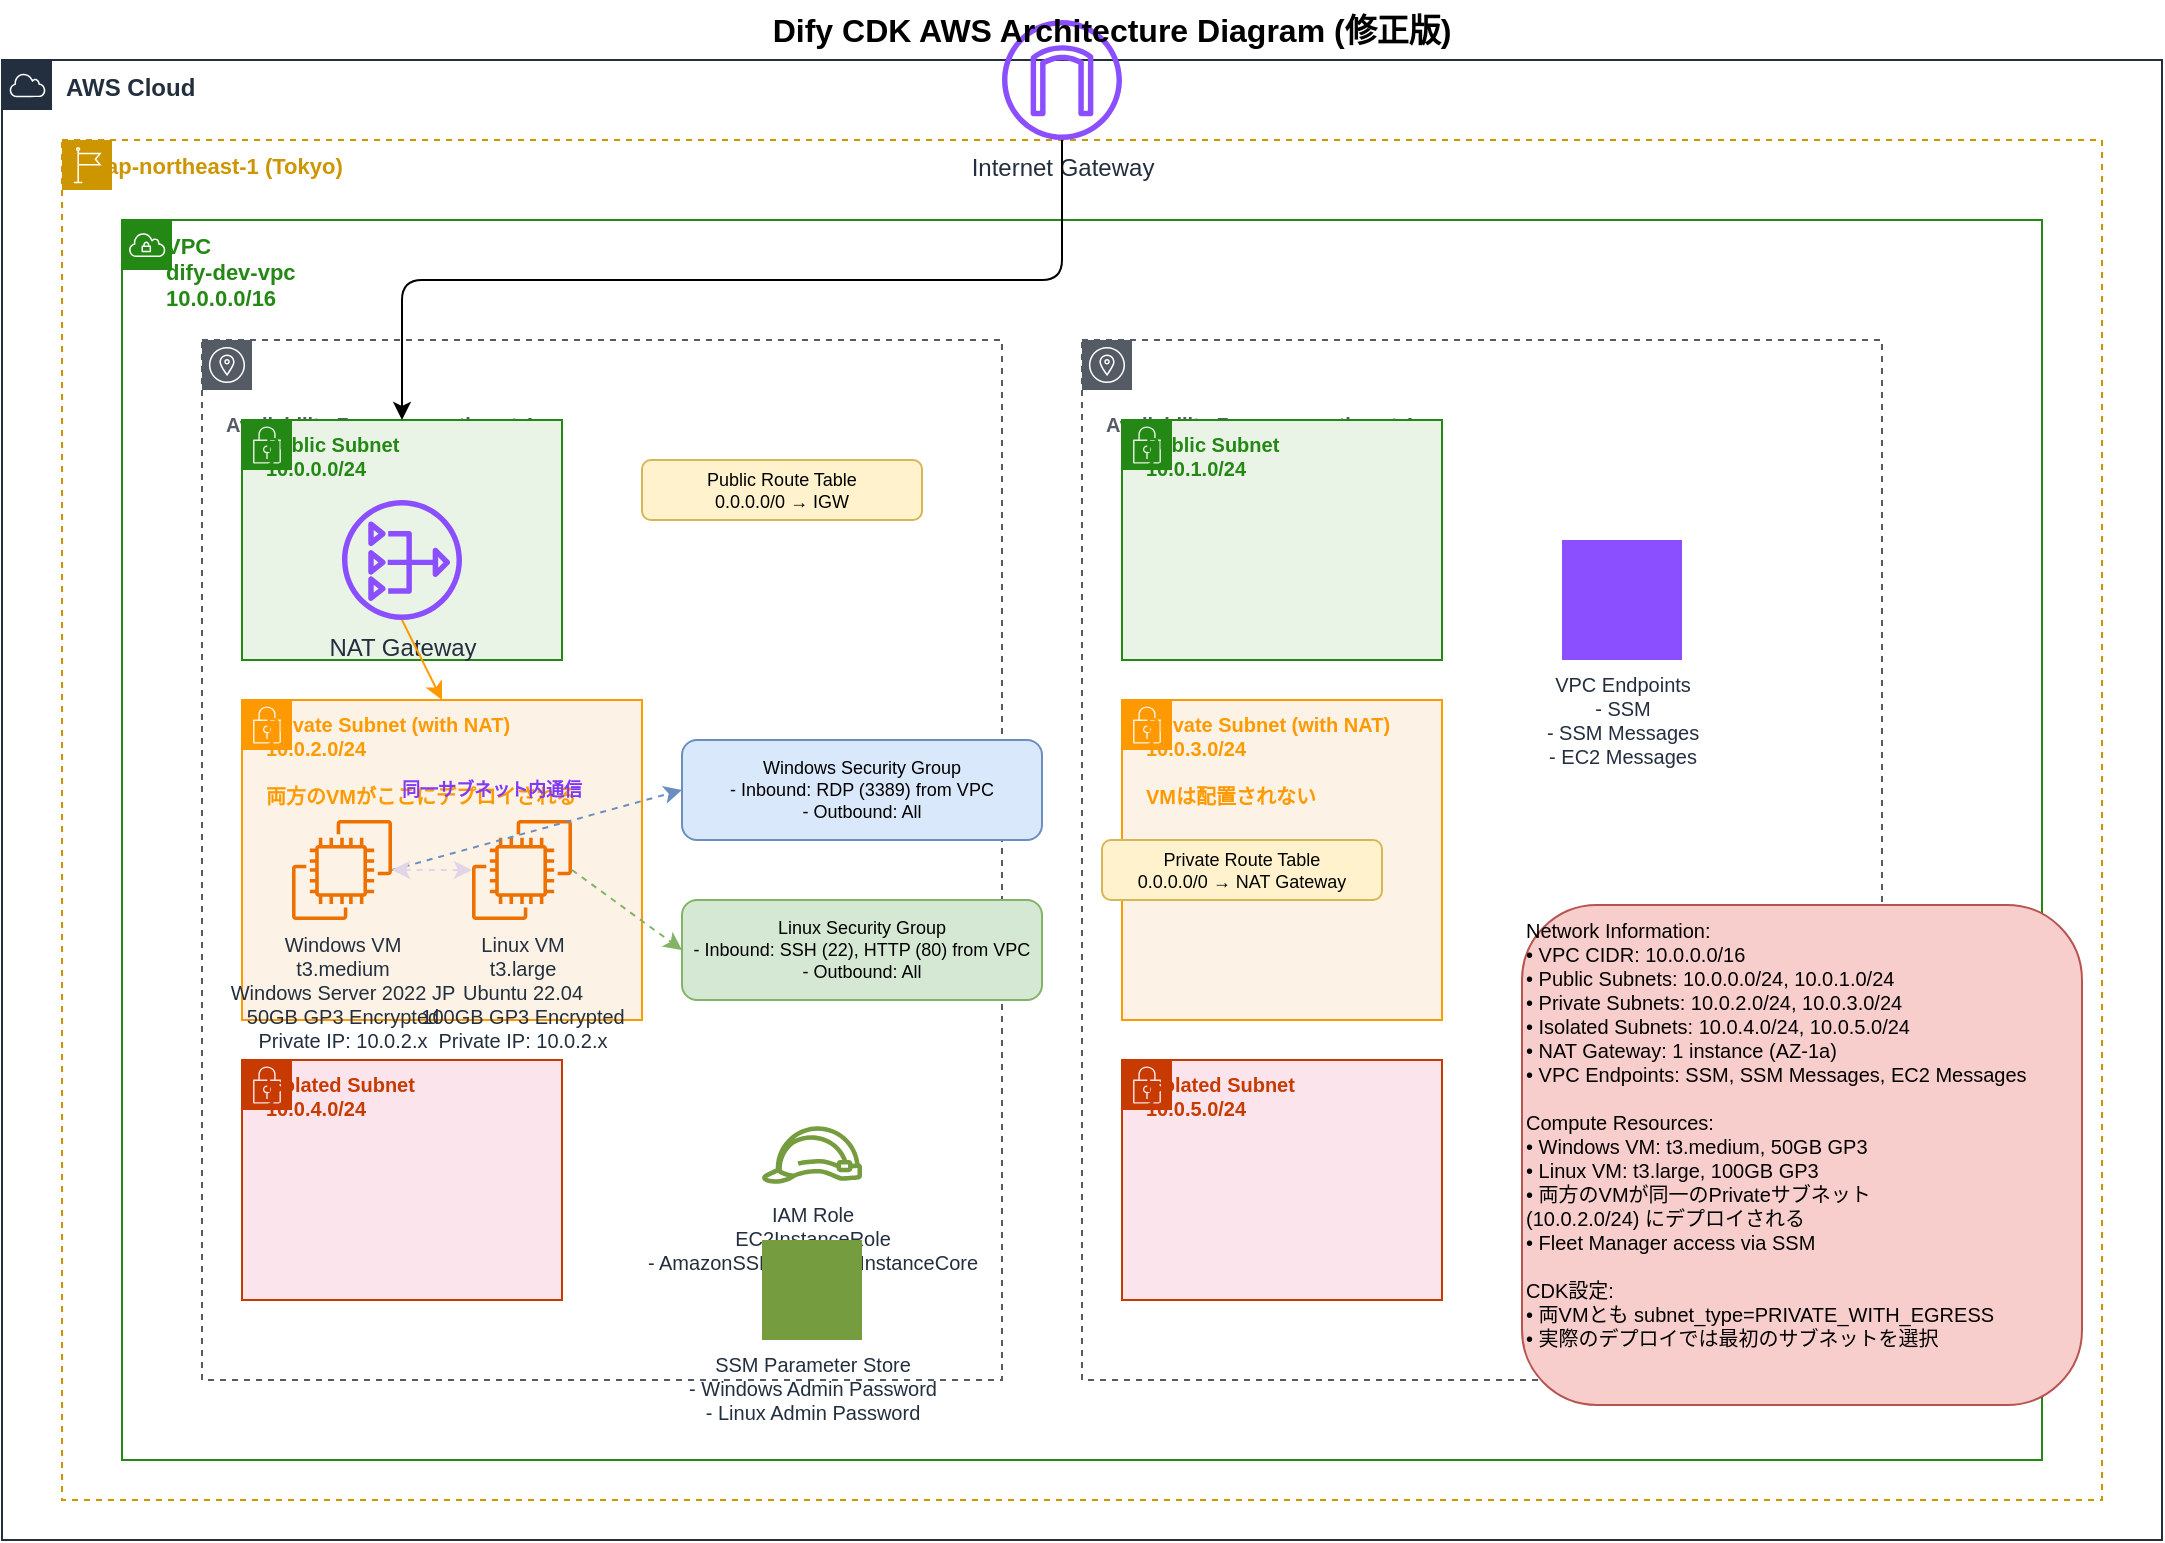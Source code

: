 <mxfile>
    <diagram name="AWS-Architecture" id="aws-arch">
        <mxGraphModel dx="1624" dy="760" grid="1" gridSize="10" guides="1" tooltips="1" connect="1" arrows="1" fold="1" page="1" pageScale="1" pageWidth="1169" pageHeight="827" math="0" shadow="0">
            <root>
                <mxCell id="0"/>
                <mxCell id="1" parent="0"/>
                <mxCell id="aws-cloud" value="AWS Cloud" style="sketch=0;outlineConnect=0;gradientColor=none;html=1;whiteSpace=wrap;fontSize=12;fontStyle=1;shape=mxgraph.aws4.group;grIcon=mxgraph.aws4.group_aws_cloud;strokeColor=#232F3E;fillColor=none;verticalAlign=top;align=left;spacingLeft=30;fontColor=#232F3E;dashed=0;" parent="1" vertex="1">
                    <mxGeometry x="40" y="40" width="1080" height="740" as="geometry"/>
                </mxCell>
                <mxCell id="region" value="ap-northeast-1 (Tokyo)" style="sketch=0;outlineConnect=0;gradientColor=none;html=1;whiteSpace=wrap;fontSize=11;fontStyle=1;shape=mxgraph.aws4.group;grIcon=mxgraph.aws4.group_region;strokeColor=#CD9500;fillColor=none;verticalAlign=top;align=left;spacingLeft=20;fontColor=#CD9500;dashed=1;" parent="1" vertex="1">
                    <mxGeometry x="70" y="80" width="1020" height="680" as="geometry"/>
                </mxCell>
                <mxCell id="vpc" value="VPC&#10;dify-dev-vpc&#10;10.0.0.0/16" style="sketch=0;outlineConnect=0;gradientColor=none;html=1;whiteSpace=wrap;fontSize=11;fontStyle=1;shape=mxgraph.aws4.group;grIcon=mxgraph.aws4.group_vpc;strokeColor=#248814;fillColor=none;verticalAlign=top;align=left;spacingLeft=20;fontColor=#248814;dashed=0;" parent="1" vertex="1">
                    <mxGeometry x="100" y="120" width="960" height="620" as="geometry"/>
                </mxCell>
                <mxCell id="igw" value="Internet Gateway" style="sketch=0;outlineConnect=0;fontColor=#232F3E;gradientColor=none;fillColor=#8C4FFF;strokeColor=none;dashed=0;verticalLabelPosition=bottom;verticalAlign=top;align=center;html=1;fontSize=12;fontStyle=0;aspect=fixed;pointerEvents=1;shape=mxgraph.aws4.internet_gateway;" parent="1" vertex="1">
                    <mxGeometry x="540" y="20" width="60" height="60" as="geometry"/>
                </mxCell>
                <mxCell id="az1" value="Availability Zone: ap-northeast-1a" style="sketch=0;outlineConnect=0;gradientColor=none;html=1;whiteSpace=wrap;fontSize=10;fontStyle=1;shape=mxgraph.aws4.group;grIcon=mxgraph.aws4.group_availability_zone;strokeColor=#545B64;fillColor=none;verticalAlign=top;spacingTop=30;align=left;spacingLeft=10;fontColor=#545B64;dashed=1;" parent="1" vertex="1">
                    <mxGeometry x="140" y="180" width="400" height="520" as="geometry"/>
                </mxCell>
                <mxCell id="az2" value="Availability Zone: ap-northeast-1c" style="sketch=0;outlineConnect=0;gradientColor=none;html=1;whiteSpace=wrap;fontSize=10;fontStyle=1;shape=mxgraph.aws4.group;grIcon=mxgraph.aws4.group_availability_zone;strokeColor=#545B64;fillColor=none;verticalAlign=top;spacingTop=30;align=left;spacingLeft=10;fontColor=#545B64;dashed=1;" parent="1" vertex="1">
                    <mxGeometry x="580" y="180" width="400" height="520" as="geometry"/>
                </mxCell>
                <mxCell id="public-subnet-1" value="Public Subnet&#10;10.0.0.0/24" style="sketch=0;outlineConnect=0;gradientColor=none;html=1;whiteSpace=wrap;fontSize=10;fontStyle=1;shape=mxgraph.aws4.group;grIcon=mxgraph.aws4.group_security_group;strokeColor=#248814;fillColor=#E9F3E6;verticalAlign=top;align=left;spacingLeft=10;fontColor=#248814;dashed=0;" parent="1" vertex="1">
                    <mxGeometry x="160" y="220" width="160" height="120" as="geometry"/>
                </mxCell>
                <mxCell id="public-subnet-2" value="Public Subnet&#10;10.0.1.0/24" style="sketch=0;outlineConnect=0;gradientColor=none;html=1;whiteSpace=wrap;fontSize=10;fontStyle=1;shape=mxgraph.aws4.group;grIcon=mxgraph.aws4.group_security_group;strokeColor=#248814;fillColor=#E9F3E6;verticalAlign=top;align=left;spacingLeft=10;fontColor=#248814;dashed=0;" parent="1" vertex="1">
                    <mxGeometry x="600" y="220" width="160" height="120" as="geometry"/>
                </mxCell>
                <mxCell id="nat-gw" value="NAT Gateway" style="sketch=0;outlineConnect=0;fontColor=#232F3E;gradientColor=none;fillColor=#8C4FFF;strokeColor=none;dashed=0;verticalLabelPosition=bottom;verticalAlign=top;align=center;html=1;fontSize=12;fontStyle=0;aspect=fixed;pointerEvents=1;shape=mxgraph.aws4.nat_gateway;" parent="1" vertex="1">
                    <mxGeometry x="210" y="260" width="60" height="60" as="geometry"/>
                </mxCell>
                <mxCell id="private-subnet-1" value="Private Subnet (with NAT)&#10;10.0.2.0/24&#10;&#10;両方のVMがここにデプロイされる" style="sketch=0;outlineConnect=0;gradientColor=none;html=1;whiteSpace=wrap;fontSize=10;fontStyle=1;shape=mxgraph.aws4.group;grIcon=mxgraph.aws4.group_security_group;strokeColor=#FF9900;fillColor=#FCF3E6;verticalAlign=top;align=left;spacingLeft=10;fontColor=#FF9900;dashed=0;" parent="1" vertex="1">
                    <mxGeometry x="160" y="360" width="200" height="160" as="geometry"/>
                </mxCell>
                <mxCell id="private-subnet-2" value="Private Subnet (with NAT)&#10;10.0.3.0/24&#10;&#10;VMは配置されない" style="sketch=0;outlineConnect=0;gradientColor=none;html=1;whiteSpace=wrap;fontSize=10;fontStyle=1;shape=mxgraph.aws4.group;grIcon=mxgraph.aws4.group_security_group;strokeColor=#FF9900;fillColor=#FCF3E6;verticalAlign=top;align=left;spacingLeft=10;fontColor=#FF9900;dashed=0;" parent="1" vertex="1">
                    <mxGeometry x="600" y="360" width="160" height="160" as="geometry"/>
                </mxCell>
                <mxCell id="isolated-subnet-1" value="Isolated Subnet&#10;10.0.4.0/24" style="sketch=0;outlineConnect=0;gradientColor=none;html=1;whiteSpace=wrap;fontSize=10;fontStyle=1;shape=mxgraph.aws4.group;grIcon=mxgraph.aws4.group_security_group;strokeColor=#C73B00;fillColor=#FCE4EC;verticalAlign=top;align=left;spacingLeft=10;fontColor=#C73B00;dashed=0;" parent="1" vertex="1">
                    <mxGeometry x="160" y="540" width="160" height="120" as="geometry"/>
                </mxCell>
                <mxCell id="isolated-subnet-2" value="Isolated Subnet&#10;10.0.5.0/24" style="sketch=0;outlineConnect=0;gradientColor=none;html=1;whiteSpace=wrap;fontSize=10;fontStyle=1;shape=mxgraph.aws4.group;grIcon=mxgraph.aws4.group_security_group;strokeColor=#C73B00;fillColor=#FCE4EC;verticalAlign=top;align=left;spacingLeft=10;fontColor=#C73B00;dashed=0;" parent="1" vertex="1">
                    <mxGeometry x="600" y="540" width="160" height="120" as="geometry"/>
                </mxCell>
                <mxCell id="windows-vm" value="Windows VM&#10;t3.medium&#10;Windows Server 2022 JP&#10;50GB GP3 Encrypted&#10;Private IP: 10.0.2.x" style="sketch=0;outlineConnect=0;fontColor=#232F3E;gradientColor=none;fillColor=#ED7100;strokeColor=none;dashed=0;verticalLabelPosition=bottom;verticalAlign=top;align=center;html=1;fontSize=10;fontStyle=0;aspect=fixed;pointerEvents=1;shape=mxgraph.aws4.ec2;" parent="1" vertex="1">
                    <mxGeometry x="185" y="420" width="50" height="50" as="geometry"/>
                </mxCell>
                <mxCell id="linux-vm" value="Linux VM&#10;t3.large&#10;Ubuntu 22.04&#10;100GB GP3 Encrypted&#10;Private IP: 10.0.2.x" style="sketch=0;outlineConnect=0;fontColor=#232F3E;gradientColor=none;fillColor=#ED7100;strokeColor=none;dashed=0;verticalLabelPosition=bottom;verticalAlign=top;align=center;html=1;fontSize=10;fontStyle=0;aspect=fixed;pointerEvents=1;shape=mxgraph.aws4.ec2;" parent="1" vertex="1">
                    <mxGeometry x="275" y="420" width="50" height="50" as="geometry"/>
                </mxCell>
                <mxCell id="vpc-endpoints" value="VPC Endpoints&#10;- SSM&#10;- SSM Messages&#10;- EC2 Messages" style="sketch=0;outlineConnect=0;fontColor=#232F3E;gradientColor=none;fillColor=#8C4FFF;strokeColor=none;dashed=0;verticalLabelPosition=bottom;verticalAlign=top;align=center;html=1;fontSize=10;fontStyle=0;aspect=fixed;pointerEvents=1;shape=mxgraph.aws4.vpc_endpoint;" parent="1" vertex="1">
                    <mxGeometry x="820" y="280" width="60" height="60" as="geometry"/>
                </mxCell>
                <mxCell id="windows-sg" value="Windows Security Group&#10;- Inbound: RDP (3389) from VPC&#10;- Outbound: All" style="rounded=1;whiteSpace=wrap;html=1;fillColor=#dae8fc;strokeColor=#6c8ebf;fontSize=9;" parent="1" vertex="1">
                    <mxGeometry x="380" y="380" width="180" height="50" as="geometry"/>
                </mxCell>
                <mxCell id="linux-sg" value="Linux Security Group&#10;- Inbound: SSH (22), HTTP (80) from VPC&#10;- Outbound: All" style="rounded=1;whiteSpace=wrap;html=1;fillColor=#d5e8d4;strokeColor=#82b366;fontSize=9;" parent="1" vertex="1">
                    <mxGeometry x="380" y="460" width="180" height="50" as="geometry"/>
                </mxCell>
                <mxCell id="iam-role" value="IAM Role&#10;EC2InstanceRole&#10;- AmazonSSMManagedInstanceCore" style="sketch=0;outlineConnect=0;fontColor=#232F3E;gradientColor=none;fillColor=#759C3E;strokeColor=none;dashed=0;verticalLabelPosition=bottom;verticalAlign=top;align=center;html=1;fontSize=10;fontStyle=0;aspect=fixed;pointerEvents=1;shape=mxgraph.aws4.role;" parent="1" vertex="1">
                    <mxGeometry x="420" y="570" width="50" height="35" as="geometry"/>
                </mxCell>
                <mxCell id="ssm-params" value="SSM Parameter Store&#10;- Windows Admin Password&#10;- Linux Admin Password" style="sketch=0;outlineConnect=0;fontColor=#232F3E;gradientColor=none;fillColor=#759C3E;strokeColor=none;dashed=0;verticalLabelPosition=bottom;verticalAlign=top;align=center;html=1;fontSize=10;fontStyle=0;aspect=fixed;pointerEvents=1;shape=mxgraph.aws4.systems_manager_parameter_store;" parent="1" vertex="1">
                    <mxGeometry x="420" y="630" width="50" height="50" as="geometry"/>
                </mxCell>
                <mxCell id="route-table-public" value="Public Route Table&#10;0.0.0.0/0 → IGW" style="rounded=1;whiteSpace=wrap;html=1;fillColor=#fff2cc;strokeColor=#d6b656;fontSize=9;" parent="1" vertex="1">
                    <mxGeometry x="360" y="240" width="140" height="30" as="geometry"/>
                </mxCell>
                <mxCell id="route-table-private" value="Private Route Table&#10;0.0.0.0/0 → NAT Gateway" style="rounded=1;whiteSpace=wrap;html=1;fillColor=#fff2cc;strokeColor=#d6b656;fontSize=9;" parent="1" vertex="1">
                    <mxGeometry x="590" y="430" width="140" height="30" as="geometry"/>
                </mxCell>
                <mxCell id="connection-igw-vpc" style="endArrow=classic;html=1;exitX=0.5;exitY=1;exitDx=0;exitDy=0;entryX=0.5;entryY=0;entryDx=0;entryDy=0;strokeColor=#000000;" parent="1" source="igw" target="public-subnet-1" edge="1">
                    <mxGeometry width="50" height="50" relative="1" as="geometry">
                        <mxPoint x="570" y="90" as="sourcePoint"/>
                        <mxPoint x="240" y="220" as="targetPoint"/>
                        <Array as="points">
                            <mxPoint x="570" y="150"/>
                            <mxPoint x="240" y="150"/>
                        </Array>
                    </mxGeometry>
                </mxCell>
                <mxCell id="connection-nat-private" style="endArrow=classic;html=1;exitX=0.5;exitY=1;exitDx=0;exitDy=0;entryX=0.5;entryY=0;entryDx=0;entryDy=0;strokeColor=#FF9900;" parent="1" source="nat-gw" target="private-subnet-1" edge="1">
                    <mxGeometry width="50" height="50" relative="1" as="geometry">
                        <mxPoint x="240" y="330" as="sourcePoint"/>
                        <mxPoint x="260" y="360" as="targetPoint"/>
                    </mxGeometry>
                </mxCell>
                <mxCell id="connection-vm-sg1" style="endArrow=classic;html=1;exitX=1;exitY=0.5;exitDx=0;exitDy=0;entryX=0;entryY=0.5;entryDx=0;entryDy=0;strokeColor=#6c8ebf;dashed=1;" parent="1" source="windows-vm" target="windows-sg" edge="1">
                    <mxGeometry width="50" height="50" relative="1" as="geometry">
                        <mxPoint x="235" y="445" as="sourcePoint"/>
                        <mxPoint x="380" y="405" as="targetPoint"/>
                    </mxGeometry>
                </mxCell>
                <mxCell id="connection-vm-sg2" style="endArrow=classic;html=1;exitX=1;exitY=0.5;exitDx=0;exitDy=0;entryX=0;entryY=0.5;entryDx=0;entryDy=0;strokeColor=#82b366;dashed=1;" parent="1" source="linux-vm" target="linux-sg" edge="1">
                    <mxGeometry width="50" height="50" relative="1" as="geometry">
                        <mxPoint x="325" y="445" as="sourcePoint"/>
                        <mxPoint x="380" y="485" as="targetPoint"/>
                    </mxGeometry>
                </mxCell>
                <mxCell id="vm-communication" style="endArrow=classic;startArrow=classic;html=1;exitX=1;exitY=0.5;exitDx=0;exitDy=0;entryX=0;entryY=0.5;entryDx=0;entryDy=0;strokeColor=#E1D5E7;fillColor=#E1D5E7;dashed=1;" parent="1" source="windows-vm" target="linux-vm" edge="1">
                    <mxGeometry width="50" height="50" relative="1" as="geometry">
                        <mxPoint x="235" y="445" as="sourcePoint"/>
                        <mxPoint x="275" y="445" as="targetPoint"/>
                    </mxGeometry>
                </mxCell>
                <mxCell id="communication-label" value="同一サブネット内通信" style="text;html=1;strokeColor=none;fillColor=none;align=center;verticalAlign=middle;whiteSpace=wrap;rounded=0;fontSize=9;fontStyle=1;fontColor=#7F39FB;" parent="1" vertex="1">
                    <mxGeometry x="225" y="395" width="120" height="20" as="geometry"/>
                </mxCell>
                <mxCell id="title" value="Dify CDK AWS Architecture Diagram (修正版)" style="text;html=1;strokeColor=none;fillColor=none;align=center;verticalAlign=middle;whiteSpace=wrap;rounded=0;fontSize=16;fontStyle=1;" parent="1" vertex="1">
                    <mxGeometry x="420" y="10" width="350" height="30" as="geometry"/>
                </mxCell>
                <mxCell id="info-box" value="Network Information:&#10;• VPC CIDR: 10.0.0.0/16&#10;• Public Subnets: 10.0.0.0/24, 10.0.1.0/24&#10;• Private Subnets: 10.0.2.0/24, 10.0.3.0/24&#10;• Isolated Subnets: 10.0.4.0/24, 10.0.5.0/24&#10;• NAT Gateway: 1 instance (AZ-1a)&#10;• VPC Endpoints: SSM, SSM Messages, EC2 Messages&#10;&#10;Compute Resources:&#10;• Windows VM: t3.medium, 50GB GP3&#10;• Linux VM: t3.large, 100GB GP3&#10;• 両方のVMが同一のPrivateサブネット&#10;  (10.0.2.0/24) にデプロイされる&#10;• Fleet Manager access via SSM&#10;&#10;CDK設定:&#10;• 両VMとも subnet_type=PRIVATE_WITH_EGRESS&#10;• 実際のデプロイでは最初のサブネットを選択" style="rounded=1;whiteSpace=wrap;html=1;fillColor=#f8cecc;strokeColor=#b85450;fontSize=10;align=left;verticalAlign=top;" parent="1" vertex="1">
                    <mxGeometry x="800" y="462.5" width="280" height="250" as="geometry"/>
                </mxCell>
            </root>
        </mxGraphModel>
    </diagram>
</mxfile>